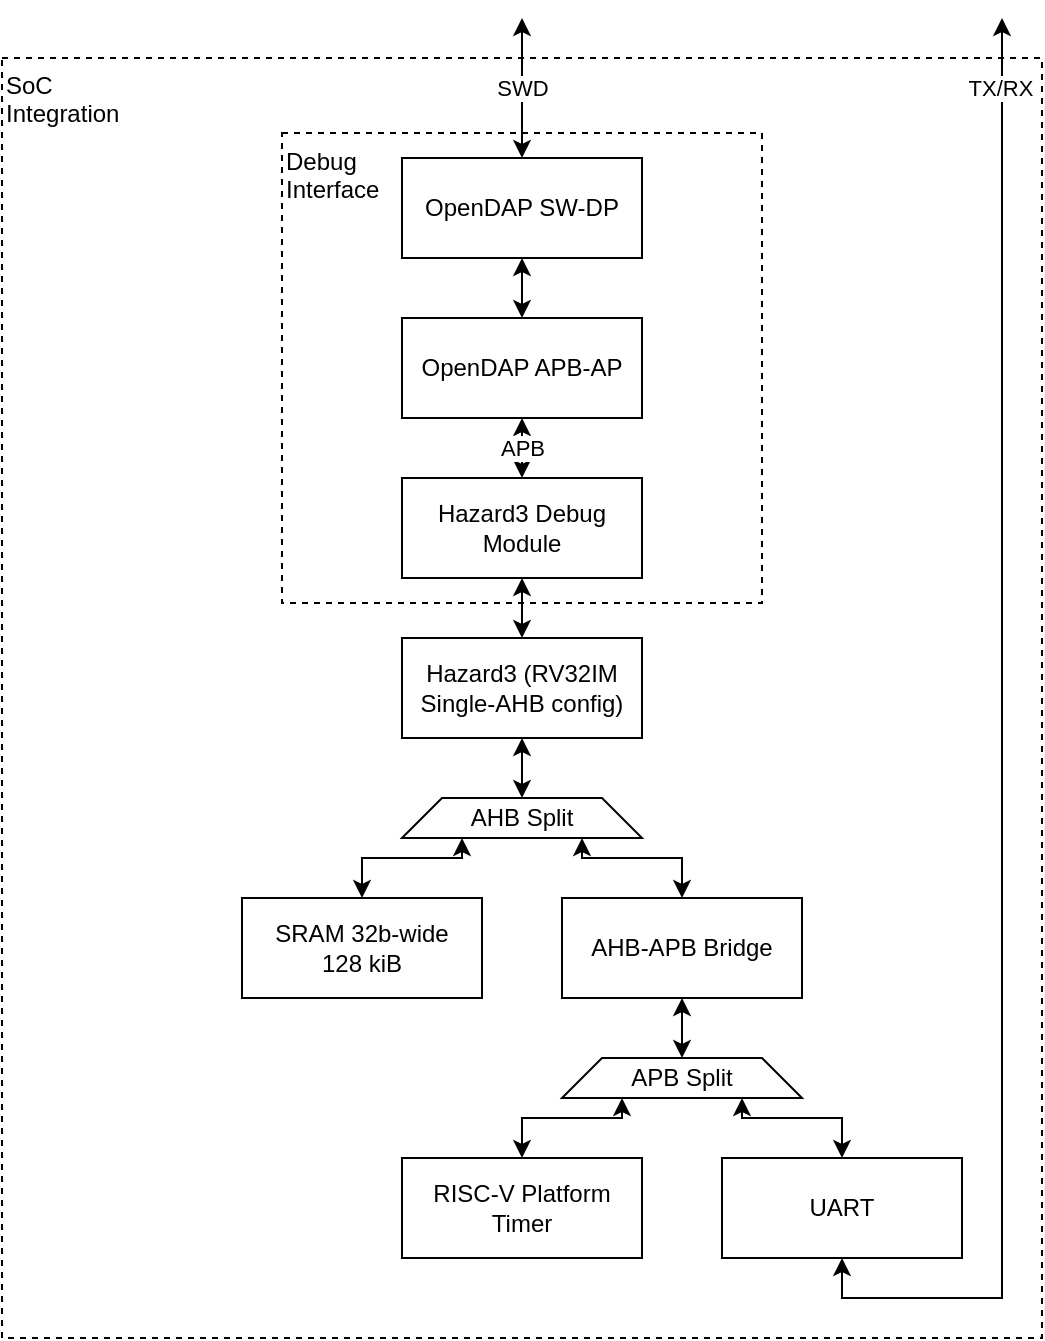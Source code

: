 <mxfile version="17.1.2" type="device"><diagram id="BgGg3eKyAL2Q3mhrRXbA" name="Page-1"><mxGraphModel dx="981" dy="566" grid="1" gridSize="10" guides="1" tooltips="1" connect="1" arrows="1" fold="1" page="1" pageScale="1" pageWidth="827" pageHeight="1169" math="0" shadow="0"><root><mxCell id="0"/><mxCell id="1" parent="0"/><mxCell id="eJv_FFiu7pFeywhkBVKh-26" value="&lt;div&gt;SoC&lt;/div&gt;&lt;div&gt;Integration&lt;/div&gt;" style="rounded=0;whiteSpace=wrap;html=1;fillColor=none;dashed=1;align=left;verticalAlign=top;" vertex="1" parent="1"><mxGeometry x="150" y="120" width="520" height="640" as="geometry"/></mxCell><mxCell id="eJv_FFiu7pFeywhkBVKh-25" value="Debug&lt;br&gt;Interface" style="rounded=0;whiteSpace=wrap;html=1;fillColor=none;dashed=1;align=left;verticalAlign=top;" vertex="1" parent="1"><mxGeometry x="290" y="157.5" width="240" height="235" as="geometry"/></mxCell><mxCell id="eJv_FFiu7pFeywhkBVKh-6" style="edgeStyle=orthogonalEdgeStyle;rounded=0;orthogonalLoop=1;jettySize=auto;html=1;exitX=0.5;exitY=1;exitDx=0;exitDy=0;entryX=0.5;entryY=0;entryDx=0;entryDy=0;startArrow=classic;startFill=1;" edge="1" parent="1" source="eJv_FFiu7pFeywhkBVKh-1" target="eJv_FFiu7pFeywhkBVKh-2"><mxGeometry relative="1" as="geometry"/></mxCell><mxCell id="eJv_FFiu7pFeywhkBVKh-10" value="SWD" style="edgeStyle=orthogonalEdgeStyle;rounded=0;orthogonalLoop=1;jettySize=auto;html=1;exitX=0.5;exitY=0;exitDx=0;exitDy=0;startArrow=classic;startFill=1;" edge="1" parent="1" source="eJv_FFiu7pFeywhkBVKh-1"><mxGeometry relative="1" as="geometry"><mxPoint x="410" y="100" as="targetPoint"/></mxGeometry></mxCell><mxCell id="eJv_FFiu7pFeywhkBVKh-1" value="OpenDAP SW-DP" style="rounded=0;whiteSpace=wrap;html=1;" vertex="1" parent="1"><mxGeometry x="350" y="170" width="120" height="50" as="geometry"/></mxCell><mxCell id="eJv_FFiu7pFeywhkBVKh-7" value="APB" style="edgeStyle=orthogonalEdgeStyle;rounded=0;orthogonalLoop=1;jettySize=auto;html=1;exitX=0.5;exitY=1;exitDx=0;exitDy=0;entryX=0.5;entryY=0;entryDx=0;entryDy=0;startArrow=classic;startFill=1;" edge="1" parent="1" source="eJv_FFiu7pFeywhkBVKh-2" target="eJv_FFiu7pFeywhkBVKh-3"><mxGeometry relative="1" as="geometry"/></mxCell><mxCell id="eJv_FFiu7pFeywhkBVKh-2" value="OpenDAP APB-AP" style="rounded=0;whiteSpace=wrap;html=1;" vertex="1" parent="1"><mxGeometry x="350" y="250" width="120" height="50" as="geometry"/></mxCell><mxCell id="eJv_FFiu7pFeywhkBVKh-9" style="edgeStyle=orthogonalEdgeStyle;rounded=0;orthogonalLoop=1;jettySize=auto;html=1;exitX=0.5;exitY=1;exitDx=0;exitDy=0;entryX=0.5;entryY=0;entryDx=0;entryDy=0;startArrow=classic;startFill=1;" edge="1" parent="1" source="eJv_FFiu7pFeywhkBVKh-3" target="eJv_FFiu7pFeywhkBVKh-8"><mxGeometry relative="1" as="geometry"/></mxCell><mxCell id="eJv_FFiu7pFeywhkBVKh-3" value="Hazard3 Debug Module" style="rounded=0;whiteSpace=wrap;html=1;" vertex="1" parent="1"><mxGeometry x="350" y="330" width="120" height="50" as="geometry"/></mxCell><mxCell id="eJv_FFiu7pFeywhkBVKh-16" style="edgeStyle=orthogonalEdgeStyle;rounded=0;orthogonalLoop=1;jettySize=auto;html=1;exitX=0.5;exitY=1;exitDx=0;exitDy=0;entryX=0.5;entryY=0;entryDx=0;entryDy=0;startArrow=classic;startFill=1;" edge="1" parent="1" source="eJv_FFiu7pFeywhkBVKh-8" target="eJv_FFiu7pFeywhkBVKh-13"><mxGeometry relative="1" as="geometry"/></mxCell><mxCell id="eJv_FFiu7pFeywhkBVKh-8" value="Hazard3 (RV32IM Single-AHB config)" style="rounded=0;whiteSpace=wrap;html=1;" vertex="1" parent="1"><mxGeometry x="350" y="410" width="120" height="50" as="geometry"/></mxCell><mxCell id="eJv_FFiu7pFeywhkBVKh-17" style="edgeStyle=orthogonalEdgeStyle;rounded=0;orthogonalLoop=1;jettySize=auto;html=1;exitX=0.25;exitY=1;exitDx=0;exitDy=0;entryX=0.5;entryY=0;entryDx=0;entryDy=0;startArrow=classic;startFill=1;" edge="1" parent="1" source="eJv_FFiu7pFeywhkBVKh-13" target="eJv_FFiu7pFeywhkBVKh-14"><mxGeometry relative="1" as="geometry"><Array as="points"><mxPoint x="380" y="520"/><mxPoint x="330" y="520"/></Array></mxGeometry></mxCell><mxCell id="eJv_FFiu7pFeywhkBVKh-18" style="edgeStyle=orthogonalEdgeStyle;rounded=0;orthogonalLoop=1;jettySize=auto;html=1;exitX=0.75;exitY=1;exitDx=0;exitDy=0;entryX=0.5;entryY=0;entryDx=0;entryDy=0;startArrow=classic;startFill=1;" edge="1" parent="1" source="eJv_FFiu7pFeywhkBVKh-13" target="eJv_FFiu7pFeywhkBVKh-15"><mxGeometry relative="1" as="geometry"><Array as="points"><mxPoint x="440" y="520"/><mxPoint x="490" y="520"/></Array></mxGeometry></mxCell><mxCell id="eJv_FFiu7pFeywhkBVKh-13" value="AHB Split" style="shape=trapezoid;perimeter=trapezoidPerimeter;whiteSpace=wrap;html=1;fixedSize=1;" vertex="1" parent="1"><mxGeometry x="350" y="490" width="120" height="20" as="geometry"/></mxCell><mxCell id="eJv_FFiu7pFeywhkBVKh-14" value="&lt;div&gt;SRAM 32b-wide&lt;/div&gt;&lt;div&gt;128 kiB&lt;br&gt;&lt;/div&gt;" style="rounded=0;whiteSpace=wrap;html=1;" vertex="1" parent="1"><mxGeometry x="270" y="540" width="120" height="50" as="geometry"/></mxCell><mxCell id="eJv_FFiu7pFeywhkBVKh-20" style="edgeStyle=orthogonalEdgeStyle;rounded=0;orthogonalLoop=1;jettySize=auto;html=1;exitX=0.5;exitY=1;exitDx=0;exitDy=0;entryX=0.5;entryY=0;entryDx=0;entryDy=0;startArrow=classic;startFill=1;" edge="1" parent="1" source="eJv_FFiu7pFeywhkBVKh-15" target="eJv_FFiu7pFeywhkBVKh-19"><mxGeometry relative="1" as="geometry"/></mxCell><mxCell id="eJv_FFiu7pFeywhkBVKh-15" value="AHB-APB Bridge" style="rounded=0;whiteSpace=wrap;html=1;" vertex="1" parent="1"><mxGeometry x="430" y="540" width="120" height="50" as="geometry"/></mxCell><mxCell id="eJv_FFiu7pFeywhkBVKh-23" style="edgeStyle=orthogonalEdgeStyle;rounded=0;orthogonalLoop=1;jettySize=auto;html=1;exitX=0.25;exitY=1;exitDx=0;exitDy=0;entryX=0.5;entryY=0;entryDx=0;entryDy=0;startArrow=classic;startFill=1;" edge="1" parent="1" source="eJv_FFiu7pFeywhkBVKh-19" target="eJv_FFiu7pFeywhkBVKh-21"><mxGeometry relative="1" as="geometry"><Array as="points"><mxPoint x="460" y="650"/><mxPoint x="410" y="650"/></Array></mxGeometry></mxCell><mxCell id="eJv_FFiu7pFeywhkBVKh-24" style="edgeStyle=orthogonalEdgeStyle;rounded=0;orthogonalLoop=1;jettySize=auto;html=1;exitX=0.75;exitY=1;exitDx=0;exitDy=0;entryX=0.5;entryY=0;entryDx=0;entryDy=0;startArrow=classic;startFill=1;" edge="1" parent="1" source="eJv_FFiu7pFeywhkBVKh-19" target="eJv_FFiu7pFeywhkBVKh-22"><mxGeometry relative="1" as="geometry"><Array as="points"><mxPoint x="520" y="650"/><mxPoint x="570" y="650"/></Array></mxGeometry></mxCell><mxCell id="eJv_FFiu7pFeywhkBVKh-19" value="APB Split" style="shape=trapezoid;perimeter=trapezoidPerimeter;whiteSpace=wrap;html=1;fixedSize=1;" vertex="1" parent="1"><mxGeometry x="430" y="620" width="120" height="20" as="geometry"/></mxCell><mxCell id="eJv_FFiu7pFeywhkBVKh-21" value="RISC-V Platform Timer" style="rounded=0;whiteSpace=wrap;html=1;" vertex="1" parent="1"><mxGeometry x="350" y="670" width="120" height="50" as="geometry"/></mxCell><mxCell id="eJv_FFiu7pFeywhkBVKh-27" style="edgeStyle=orthogonalEdgeStyle;rounded=0;orthogonalLoop=1;jettySize=auto;html=1;exitX=0.5;exitY=1;exitDx=0;exitDy=0;startArrow=classic;startFill=1;" edge="1" parent="1" source="eJv_FFiu7pFeywhkBVKh-22"><mxGeometry relative="1" as="geometry"><mxPoint x="650" y="100" as="targetPoint"/><Array as="points"><mxPoint x="570" y="740"/><mxPoint x="650" y="740"/><mxPoint x="650" y="100"/></Array></mxGeometry></mxCell><mxCell id="eJv_FFiu7pFeywhkBVKh-28" value="TX/RX" style="edgeLabel;html=1;align=center;verticalAlign=middle;resizable=0;points=[];" vertex="1" connectable="0" parent="eJv_FFiu7pFeywhkBVKh-27"><mxGeometry x="0.791" y="1" relative="1" as="geometry"><mxPoint y="-43" as="offset"/></mxGeometry></mxCell><mxCell id="eJv_FFiu7pFeywhkBVKh-22" value="UART" style="rounded=0;whiteSpace=wrap;html=1;" vertex="1" parent="1"><mxGeometry x="510" y="670" width="120" height="50" as="geometry"/></mxCell></root></mxGraphModel></diagram></mxfile>